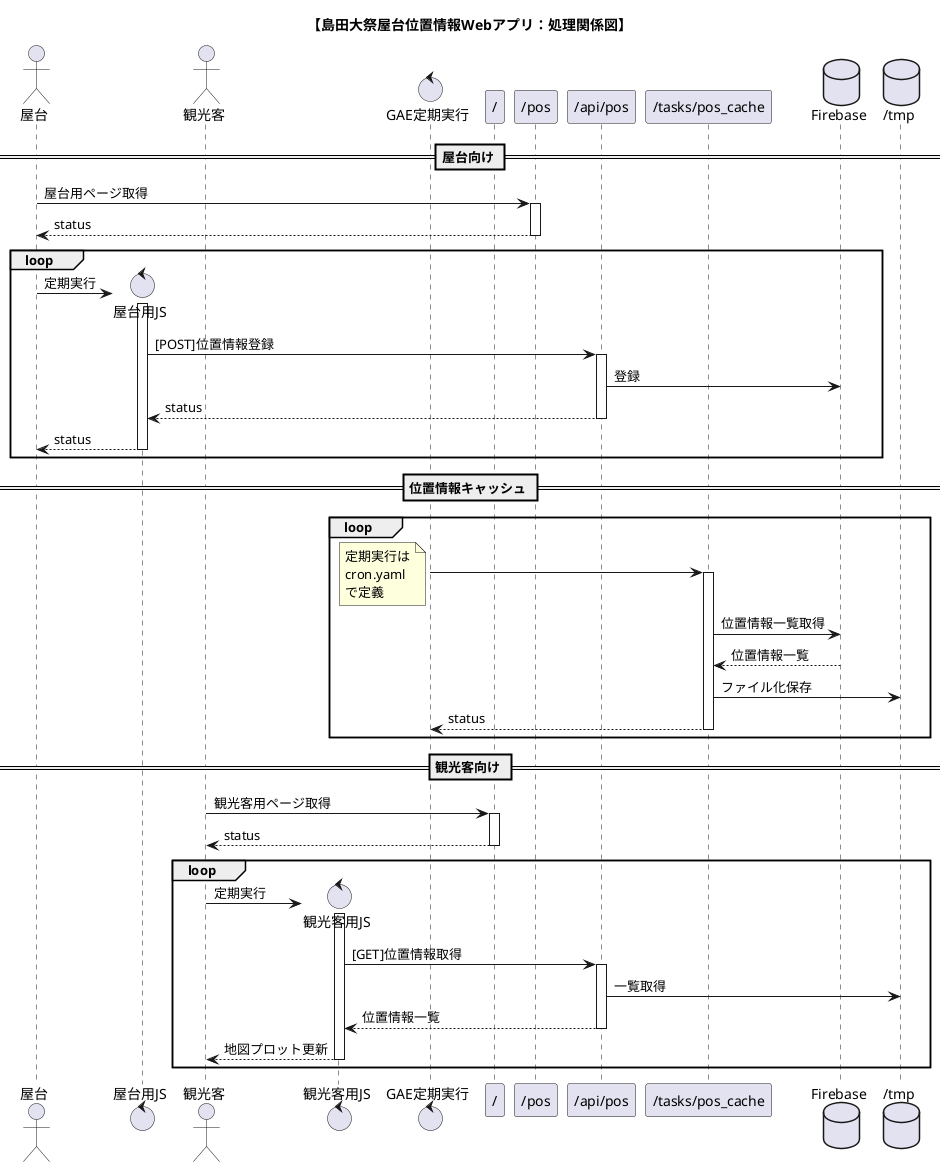 @startuml webSequence
title 【島田大祭屋台位置情報Webアプリ：処理関係図】

actor 屋台
control 屋台用JS
actor 観光客
control 観光客用JS
control GAE定期実行
participant "/"
participant "/pos"
participant "/api/pos"
participant "/tasks/pos_cache"
database Firebase
database "/tmp"

== 屋台向け ==
屋台 -> "/pos" : 屋台用ページ取得
activate "/pos"
return status

loop
    create 屋台用JS
    屋台 -> 屋台用JS : 定期実行
        activate 屋台用JS
        屋台用JS -> "/api/pos" : [POST]位置情報登録
            activate "/api/pos"
            "/api/pos" -> Firebase : 登録
        return status
    return status
end

== 位置情報キャッシュ ==
loop
    GAE定期実行 -> "/tasks/pos_cache"
    note left : 定期実行は\ncron.yaml\nで定義
    activate "/tasks/pos_cache"
        "/tasks/pos_cache" -> Firebase : 位置情報一覧取得
        "/tasks/pos_cache" <-- Firebase : 位置情報一覧
        "/tasks/pos_cache" -> "/tmp" : ファイル化保存
    return status
end

== 観光客向け ==
観光客 -> "/" : 観光客用ページ取得
activate "/"
return status

loop
    create 観光客用JS
    観光客 -> 観光客用JS : 定期実行
    activate 観光客用JS
        観光客用JS -> "/api/pos" : [GET]位置情報取得
        activate "/api/pos"
        "/api/pos" -> "/tmp" : 一覧取得
        return 位置情報一覧
    return 地図プロット更新
end
@enduml